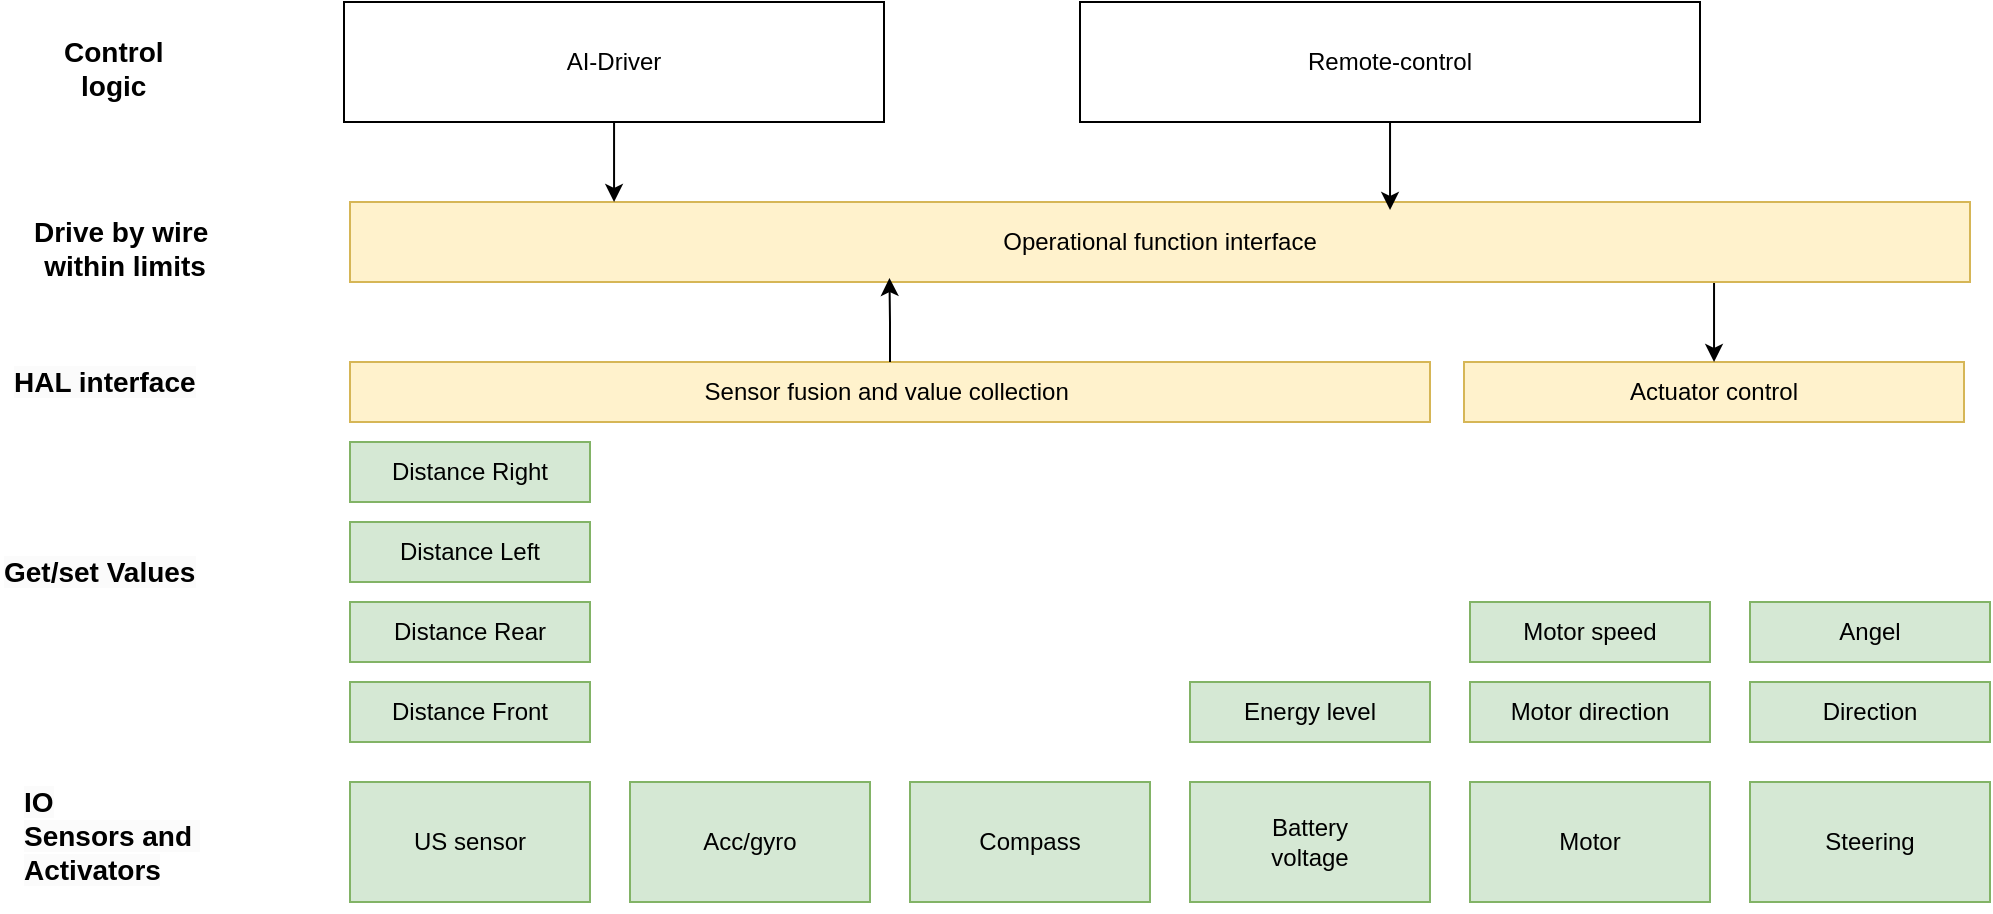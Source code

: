 <mxfile version="26.0.4" pages="3">
  <diagram name="Layers" id="8JNJxXVCMN2RUSeAKClu">
    <mxGraphModel dx="1364" dy="843" grid="1" gridSize="10" guides="1" tooltips="1" connect="1" arrows="1" fold="1" page="1" pageScale="1" pageWidth="1169" pageHeight="827" math="0" shadow="0">
      <root>
        <mxCell id="0" />
        <mxCell id="1" parent="0" />
        <mxCell id="Tp1kD3DlXPd0WU1--wx6-2" value="US sensor" style="rounded=0;whiteSpace=wrap;html=1;fillColor=#d5e8d4;strokeColor=#82b366;" parent="1" vertex="1">
          <mxGeometry x="200" y="400" width="120" height="60" as="geometry" />
        </mxCell>
        <mxCell id="Tp1kD3DlXPd0WU1--wx6-5" value="Acc/gyro" style="rounded=0;whiteSpace=wrap;html=1;fillColor=#d5e8d4;strokeColor=#82b366;" parent="1" vertex="1">
          <mxGeometry x="340" y="400" width="120" height="60" as="geometry" />
        </mxCell>
        <mxCell id="Tp1kD3DlXPd0WU1--wx6-6" value="Compass" style="rounded=0;whiteSpace=wrap;html=1;fillColor=#d5e8d4;strokeColor=#82b366;" parent="1" vertex="1">
          <mxGeometry x="480" y="400" width="120" height="60" as="geometry" />
        </mxCell>
        <mxCell id="Tp1kD3DlXPd0WU1--wx6-7" value="Battery&lt;br&gt;voltage" style="rounded=0;whiteSpace=wrap;html=1;fillColor=#d5e8d4;strokeColor=#82b366;" parent="1" vertex="1">
          <mxGeometry x="620" y="400" width="120" height="60" as="geometry" />
        </mxCell>
        <mxCell id="Tp1kD3DlXPd0WU1--wx6-15" style="edgeStyle=orthogonalEdgeStyle;rounded=0;orthogonalLoop=1;jettySize=auto;html=1;exitX=0.5;exitY=0;exitDx=0;exitDy=0;fillColor=#d5e8d4;strokeColor=#82b366;" parent="1" source="Tp1kD3DlXPd0WU1--wx6-8" edge="1">
          <mxGeometry relative="1" as="geometry">
            <mxPoint x="260" y="230" as="targetPoint" />
          </mxGeometry>
        </mxCell>
        <mxCell id="Tp1kD3DlXPd0WU1--wx6-8" value="Distance Right" style="rounded=0;whiteSpace=wrap;html=1;fillColor=#d5e8d4;strokeColor=#82b366;" parent="1" vertex="1">
          <mxGeometry x="200" y="230" width="120" height="30" as="geometry" />
        </mxCell>
        <mxCell id="Tp1kD3DlXPd0WU1--wx6-9" value="Motor" style="rounded=0;whiteSpace=wrap;html=1;fillColor=#d5e8d4;strokeColor=#82b366;" parent="1" vertex="1">
          <mxGeometry x="760" y="400" width="120" height="60" as="geometry" />
        </mxCell>
        <mxCell id="Tp1kD3DlXPd0WU1--wx6-10" value="Steering" style="rounded=0;whiteSpace=wrap;html=1;fillColor=#d5e8d4;strokeColor=#82b366;" parent="1" vertex="1">
          <mxGeometry x="900" y="400" width="120" height="60" as="geometry" />
        </mxCell>
        <mxCell id="Tp1kD3DlXPd0WU1--wx6-11" value="&lt;div style=&quot;text-align: center;&quot;&gt;&lt;span style=&quot;background-color: initial; font-size: 14px; text-wrap: nowrap;&quot;&gt;&lt;b&gt;Drive by wire&lt;br&gt;&amp;nbsp;within limits&lt;/b&gt;&lt;/span&gt;&lt;/div&gt;" style="text;whiteSpace=wrap;html=1;" parent="1" vertex="1">
          <mxGeometry x="40" y="110" width="90" height="40" as="geometry" />
        </mxCell>
        <mxCell id="Tp1kD3DlXPd0WU1--wx6-12" value="Distance Left" style="rounded=0;whiteSpace=wrap;html=1;fillColor=#d5e8d4;strokeColor=#82b366;" parent="1" vertex="1">
          <mxGeometry x="200" y="270" width="120" height="30" as="geometry" />
        </mxCell>
        <mxCell id="Tp1kD3DlXPd0WU1--wx6-13" value="Distance Rear" style="rounded=0;whiteSpace=wrap;html=1;fillColor=#d5e8d4;strokeColor=#82b366;" parent="1" vertex="1">
          <mxGeometry x="200" y="310" width="120" height="30" as="geometry" />
        </mxCell>
        <mxCell id="Tp1kD3DlXPd0WU1--wx6-14" value="Distance Front" style="rounded=0;whiteSpace=wrap;html=1;fillColor=#d5e8d4;strokeColor=#82b366;" parent="1" vertex="1">
          <mxGeometry x="200" y="350" width="120" height="30" as="geometry" />
        </mxCell>
        <mxCell id="Tp1kD3DlXPd0WU1--wx6-16" value="Motor speed" style="rounded=0;whiteSpace=wrap;html=1;fillColor=#d5e8d4;strokeColor=#82b366;" parent="1" vertex="1">
          <mxGeometry x="760" y="310" width="120" height="30" as="geometry" />
        </mxCell>
        <mxCell id="Tp1kD3DlXPd0WU1--wx6-17" value="Motor direction" style="rounded=0;whiteSpace=wrap;html=1;fillColor=#d5e8d4;strokeColor=#82b366;" parent="1" vertex="1">
          <mxGeometry x="760" y="350" width="120" height="30" as="geometry" />
        </mxCell>
        <mxCell id="Tp1kD3DlXPd0WU1--wx6-18" value="Direction" style="rounded=0;whiteSpace=wrap;html=1;fillColor=#d5e8d4;strokeColor=#82b366;" parent="1" vertex="1">
          <mxGeometry x="900" y="350" width="120" height="30" as="geometry" />
        </mxCell>
        <mxCell id="Tp1kD3DlXPd0WU1--wx6-19" value="Angel" style="rounded=0;whiteSpace=wrap;html=1;fillColor=#d5e8d4;strokeColor=#82b366;" parent="1" vertex="1">
          <mxGeometry x="900" y="310" width="120" height="30" as="geometry" />
        </mxCell>
        <mxCell id="Tp1kD3DlXPd0WU1--wx6-20" value="Energy level" style="rounded=0;whiteSpace=wrap;html=1;fillColor=#d5e8d4;strokeColor=#82b366;" parent="1" vertex="1">
          <mxGeometry x="620" y="350" width="120" height="30" as="geometry" />
        </mxCell>
        <mxCell id="Tp1kD3DlXPd0WU1--wx6-21" value="&lt;div style=&quot;text-align: center;&quot;&gt;&lt;span style=&quot;background-color: initial; font-size: 14px; text-wrap: nowrap;&quot;&gt;&lt;b&gt;Control&lt;br&gt;logic&lt;/b&gt;&lt;/span&gt;&lt;/div&gt;" style="text;whiteSpace=wrap;html=1;" parent="1" vertex="1">
          <mxGeometry x="55" y="20" width="90" height="40" as="geometry" />
        </mxCell>
        <mxCell id="Tp1kD3DlXPd0WU1--wx6-23" value="Sensor fusion and value collection&amp;nbsp;" style="rounded=0;whiteSpace=wrap;html=1;fillColor=#fff2cc;strokeColor=#d6b656;" parent="1" vertex="1">
          <mxGeometry x="200" y="190" width="540" height="30" as="geometry" />
        </mxCell>
        <mxCell id="Tp1kD3DlXPd0WU1--wx6-24" value="Actuator control" style="rounded=0;whiteSpace=wrap;html=1;fillColor=#fff2cc;strokeColor=#d6b656;" parent="1" vertex="1">
          <mxGeometry x="757" y="190" width="250" height="30" as="geometry" />
        </mxCell>
        <mxCell id="E7d4VniNN11hWI3d9czu-10" style="edgeStyle=orthogonalEdgeStyle;rounded=0;orthogonalLoop=1;jettySize=auto;html=1;exitX=0.842;exitY=0.975;exitDx=0;exitDy=0;exitPerimeter=0;" parent="1" source="Tp1kD3DlXPd0WU1--wx6-25" target="Tp1kD3DlXPd0WU1--wx6-24" edge="1">
          <mxGeometry relative="1" as="geometry" />
        </mxCell>
        <mxCell id="Tp1kD3DlXPd0WU1--wx6-25" value="Operational function interface" style="rounded=0;whiteSpace=wrap;html=1;fillColor=#fff2cc;strokeColor=#d6b656;" parent="1" vertex="1">
          <mxGeometry x="200" y="110" width="810" height="40" as="geometry" />
        </mxCell>
        <mxCell id="E7d4VniNN11hWI3d9czu-1" value="AI-Driver" style="rounded=0;whiteSpace=wrap;html=1;" parent="1" vertex="1">
          <mxGeometry x="197" y="10" width="270" height="60" as="geometry" />
        </mxCell>
        <mxCell id="E7d4VniNN11hWI3d9czu-2" value="Remote-control" style="rounded=0;whiteSpace=wrap;html=1;" parent="1" vertex="1">
          <mxGeometry x="565" y="10" width="310" height="60" as="geometry" />
        </mxCell>
        <mxCell id="E7d4VniNN11hWI3d9czu-4" style="edgeStyle=orthogonalEdgeStyle;rounded=0;orthogonalLoop=1;jettySize=auto;html=1;entryX=0.163;entryY=0;entryDx=0;entryDy=0;entryPerimeter=0;" parent="1" source="E7d4VniNN11hWI3d9czu-1" target="Tp1kD3DlXPd0WU1--wx6-25" edge="1">
          <mxGeometry relative="1" as="geometry" />
        </mxCell>
        <mxCell id="E7d4VniNN11hWI3d9czu-5" style="edgeStyle=orthogonalEdgeStyle;rounded=0;orthogonalLoop=1;jettySize=auto;html=1;entryX=0.642;entryY=0.1;entryDx=0;entryDy=0;entryPerimeter=0;" parent="1" source="E7d4VniNN11hWI3d9czu-2" target="Tp1kD3DlXPd0WU1--wx6-25" edge="1">
          <mxGeometry relative="1" as="geometry" />
        </mxCell>
        <mxCell id="E7d4VniNN11hWI3d9czu-6" value="&lt;b style=&quot;forced-color-adjust: none; color: rgb(0, 0, 0); font-family: Helvetica; font-style: normal; font-variant-ligatures: normal; font-variant-caps: normal; letter-spacing: normal; orphans: 2; text-align: center; text-indent: 0px; text-transform: none; widows: 2; word-spacing: 0px; -webkit-text-stroke-width: 0px; white-space: nowrap; background-color: rgb(251, 251, 251); text-decoration-thickness: initial; text-decoration-style: initial; text-decoration-color: initial; font-size: 14px;&quot;&gt;IO&lt;br style=&quot;forced-color-adjust: none;&quot;&gt;Sensors and&amp;nbsp;&lt;br style=&quot;forced-color-adjust: none;&quot;&gt;Activators&lt;/b&gt;" style="text;whiteSpace=wrap;html=1;" parent="1" vertex="1">
          <mxGeometry x="35" y="395" width="120" height="70" as="geometry" />
        </mxCell>
        <mxCell id="E7d4VniNN11hWI3d9czu-7" value="&lt;b data-mx-given-colors=&quot;{&amp;quot;color&amp;quot;:&amp;quot;rgb(0, 0, 0)&amp;quot;}&quot; style=&quot;forced-color-adjust: none; color: light-dark(rgb(0, 0, 0), rgb(0, 0, 0)); font-family: Helvetica; font-style: normal; font-variant-ligatures: normal; font-variant-caps: normal; letter-spacing: normal; orphans: 2; text-indent: 0px; text-transform: none; widows: 2; word-spacing: 0px; -webkit-text-stroke-width: 0px; white-space: nowrap; background-color: rgb(251, 251, 251); text-decoration-thickness: initial; text-decoration-style: initial; text-decoration-color: initial; text-align: center; font-size: 14px;&quot;&gt;Get/set&amp;nbsp;Values&lt;/b&gt;" style="text;whiteSpace=wrap;html=1;" parent="1" vertex="1">
          <mxGeometry x="25" y="280" width="130" height="40" as="geometry" />
        </mxCell>
        <mxCell id="E7d4VniNN11hWI3d9czu-8" value="&lt;b style=&quot;forced-color-adjust: none; color: light-dark(rgb(0, 0, 0), rgb(0, 0, 0)); font-family: Helvetica; font-style: normal; font-variant-ligatures: normal; font-variant-caps: normal; letter-spacing: normal; orphans: 2; text-indent: 0px; text-transform: none; widows: 2; word-spacing: 0px; -webkit-text-stroke-width: 0px; white-space: nowrap; background-color: rgb(251, 251, 251); text-decoration-thickness: initial; text-decoration-style: initial; text-decoration-color: initial; text-align: center; font-size: 14px;&quot;&gt;HAL interface&lt;/b&gt;" style="text;whiteSpace=wrap;html=1;" parent="1" vertex="1">
          <mxGeometry x="30" y="185" width="130" height="40" as="geometry" />
        </mxCell>
        <mxCell id="E7d4VniNN11hWI3d9czu-9" style="edgeStyle=orthogonalEdgeStyle;rounded=0;orthogonalLoop=1;jettySize=auto;html=1;entryX=0.333;entryY=0.95;entryDx=0;entryDy=0;entryPerimeter=0;" parent="1" source="Tp1kD3DlXPd0WU1--wx6-23" target="Tp1kD3DlXPd0WU1--wx6-25" edge="1">
          <mxGeometry relative="1" as="geometry" />
        </mxCell>
      </root>
    </mxGraphModel>
  </diagram>
  <diagram id="LD_rrLnMnv0T3fIQoL3-" name="Structure">
    <mxGraphModel dx="1364" dy="843" grid="1" gridSize="10" guides="1" tooltips="1" connect="1" arrows="1" fold="1" page="1" pageScale="1" pageWidth="1169" pageHeight="827" math="0" shadow="0">
      <root>
        <mxCell id="0" />
        <mxCell id="1" parent="0" />
        <mxCell id="oiQoulAyWWAEyC6V9DzT-19" value="" style="shape=folder;fontStyle=1;tabWidth=80;tabHeight=30;tabPosition=left;html=1;boundedLbl=1;whiteSpace=wrap;" vertex="1" parent="1">
          <mxGeometry x="140" y="290" width="480" height="140" as="geometry" />
        </mxCell>
        <mxCell id="oiQoulAyWWAEyC6V9DzT-15" value="&lt;p style=&quot;margin:0px;margin-top:4px;text-align:center;&quot;&gt;&lt;br&gt;&lt;b&gt;Acc/Gyro&lt;/b&gt;&lt;/p&gt;" style="verticalAlign=top;align=left;overflow=fill;html=1;whiteSpace=wrap;" vertex="1" parent="1">
          <mxGeometry x="460" y="350" width="140" height="60" as="geometry" />
        </mxCell>
        <mxCell id="oiQoulAyWWAEyC6V9DzT-16" value="&lt;p style=&quot;margin:0px;margin-top:4px;text-align:center;&quot;&gt;&lt;br&gt;&lt;b&gt;UsSensor&lt;/b&gt;&lt;/p&gt;" style="verticalAlign=top;align=left;overflow=fill;html=1;whiteSpace=wrap;" vertex="1" parent="1">
          <mxGeometry x="160" y="350" width="140" height="60" as="geometry" />
        </mxCell>
        <mxCell id="oiQoulAyWWAEyC6V9DzT-17" value="&lt;p style=&quot;margin:0px;margin-top:4px;text-align:center;&quot;&gt;&lt;br&gt;&lt;b&gt;Motor&lt;/b&gt;&lt;/p&gt;" style="verticalAlign=top;align=left;overflow=fill;html=1;whiteSpace=wrap;" vertex="1" parent="1">
          <mxGeometry x="790" y="340" width="140" height="60" as="geometry" />
        </mxCell>
        <mxCell id="oiQoulAyWWAEyC6V9DzT-18" value="&lt;p style=&quot;margin:0px;margin-top:4px;text-align:center;&quot;&gt;&lt;br&gt;&lt;b&gt;Compass&lt;/b&gt;&lt;/p&gt;" style="verticalAlign=top;align=left;overflow=fill;html=1;whiteSpace=wrap;" vertex="1" parent="1">
          <mxGeometry x="310" y="350" width="140" height="60" as="geometry" />
        </mxCell>
        <mxCell id="pZ4z50h_zcV95UAtvnE0-2" value="&lt;b&gt;&lt;font style=&quot;font-size: 16px;&quot;&gt;Sensors&lt;/font&gt;&lt;/b&gt;" style="text;html=1;align=center;verticalAlign=middle;resizable=0;points=[];autosize=1;strokeColor=none;fillColor=none;" vertex="1" parent="1">
          <mxGeometry x="135" y="290" width="90" height="30" as="geometry" />
        </mxCell>
        <mxCell id="pZ4z50h_zcV95UAtvnE0-3" value="" style="shape=folder;fontStyle=1;tabWidth=80;tabHeight=30;tabPosition=left;html=1;boundedLbl=1;whiteSpace=wrap;" vertex="1" parent="1">
          <mxGeometry x="229" y="70" width="250" height="140" as="geometry" />
        </mxCell>
        <mxCell id="pZ4z50h_zcV95UAtvnE0-4" value="&lt;b&gt;&lt;font style=&quot;font-size: 16px;&quot;&gt;Values&lt;/font&gt;&lt;/b&gt;" style="text;html=1;align=center;verticalAlign=middle;resizable=0;points=[];autosize=1;strokeColor=none;fillColor=none;" vertex="1" parent="1">
          <mxGeometry x="230" y="70" width="70" height="30" as="geometry" />
        </mxCell>
        <mxCell id="pZ4z50h_zcV95UAtvnE0-5" value="&lt;p style=&quot;margin:0px;margin-top:4px;text-align:center;&quot;&gt;&lt;br&gt;&lt;b&gt;Get/Set&lt;/b&gt;&lt;/p&gt;" style="verticalAlign=top;align=left;overflow=fill;html=1;whiteSpace=wrap;" vertex="1" parent="1">
          <mxGeometry x="285" y="125" width="140" height="60" as="geometry" />
        </mxCell>
        <mxCell id="pZ4z50h_zcV95UAtvnE0-9" style="edgeStyle=orthogonalEdgeStyle;rounded=0;orthogonalLoop=1;jettySize=auto;html=1;entryX=0.604;entryY=1.029;entryDx=0;entryDy=0;entryPerimeter=0;" edge="1" parent="1" source="oiQoulAyWWAEyC6V9DzT-19" target="pZ4z50h_zcV95UAtvnE0-3">
          <mxGeometry relative="1" as="geometry" />
        </mxCell>
      </root>
    </mxGraphModel>
  </diagram>
  <diagram id="UmkA3OimhPrdr9oncoZ6" name="DataFlow">
    <mxGraphModel dx="1364" dy="843" grid="1" gridSize="10" guides="1" tooltips="1" connect="1" arrows="1" fold="1" page="1" pageScale="1" pageWidth="1169" pageHeight="827" math="0" shadow="0">
      <root>
        <mxCell id="0" />
        <mxCell id="1" parent="0" />
      </root>
    </mxGraphModel>
  </diagram>
</mxfile>

